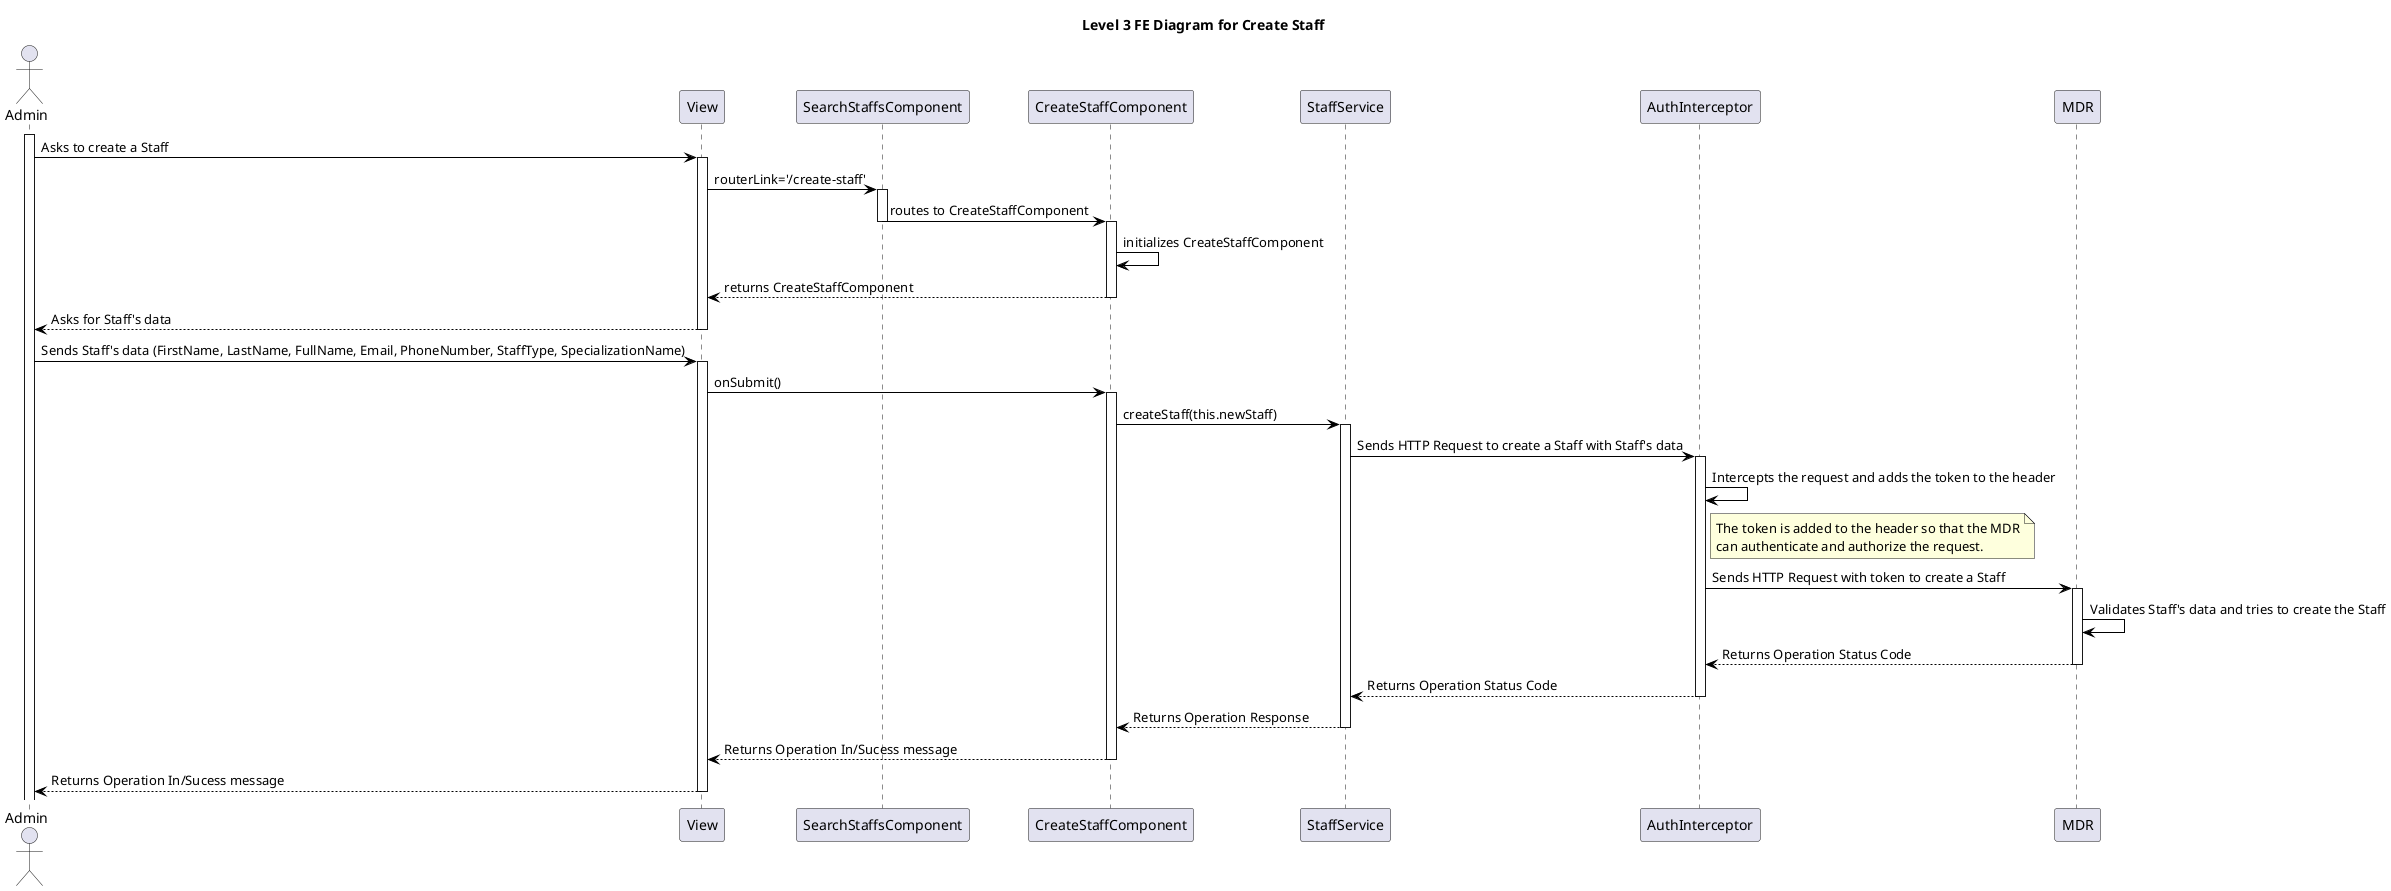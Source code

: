 @startuml level_3_FE

title Level 3 FE Diagram for Create Staff

hide empty members

skinparam class {
    BackgroundColor<<valueObject>> #D6EAF8
    BackgroundColor<<root>> #FDEBD0
    BackgroundColor<<service>> #D1F2EB
    BackgroundColor #FEF9E7
    ArrowColor Black
}

skinparam package {
    BackgroundColor #EBF5FB
}

actor Admin as A
participant "View" as V
participant "SearchStaffsComponent" as MS
participant "CreateStaffComponent" as CS
participant "StaffService" as SS
participant "AuthInterceptor" as AI
participant "MDR" as MDR

activate A
A -> V: Asks to create a Staff
activate V
V -> MS: routerLink='/create-staff'
activate MS
MS -> CS: routes to CreateStaffComponent
deactivate MS
activate CS
CS -> CS: initializes CreateStaffComponent
CS --> V: returns CreateStaffComponent
deactivate CS
V --> A: Asks for Staff's data
deactivate V
A -> V: Sends Staff's data (FirstName, LastName, FullName, Email, PhoneNumber, StaffType, SpecializationName)
activate V
V -> CS: onSubmit()
activate CS
CS -> SS: createStaff(this.newStaff)
activate SS
SS -> AI: Sends HTTP Request to create a Staff with Staff's data
activate AI
AI -> AI: Intercepts the request and adds the token to the header
note right of AI
    The token is added to the header so that the MDR
    can authenticate and authorize the request.
end note
AI -> MDR: Sends HTTP Request with token to create a Staff
activate MDR
MDR -> MDR: Validates Staff's data and tries to create the Staff
MDR --> AI: Returns Operation Status Code
deactivate MDR
AI --> SS: Returns Operation Status Code
deactivate AI
SS --> CS: Returns Operation Response
deactivate SS
CS --> V: Returns Operation In/Sucess message
deactivate CS
V --> A: Returns Operation In/Sucess message
deactivate V

@enduml